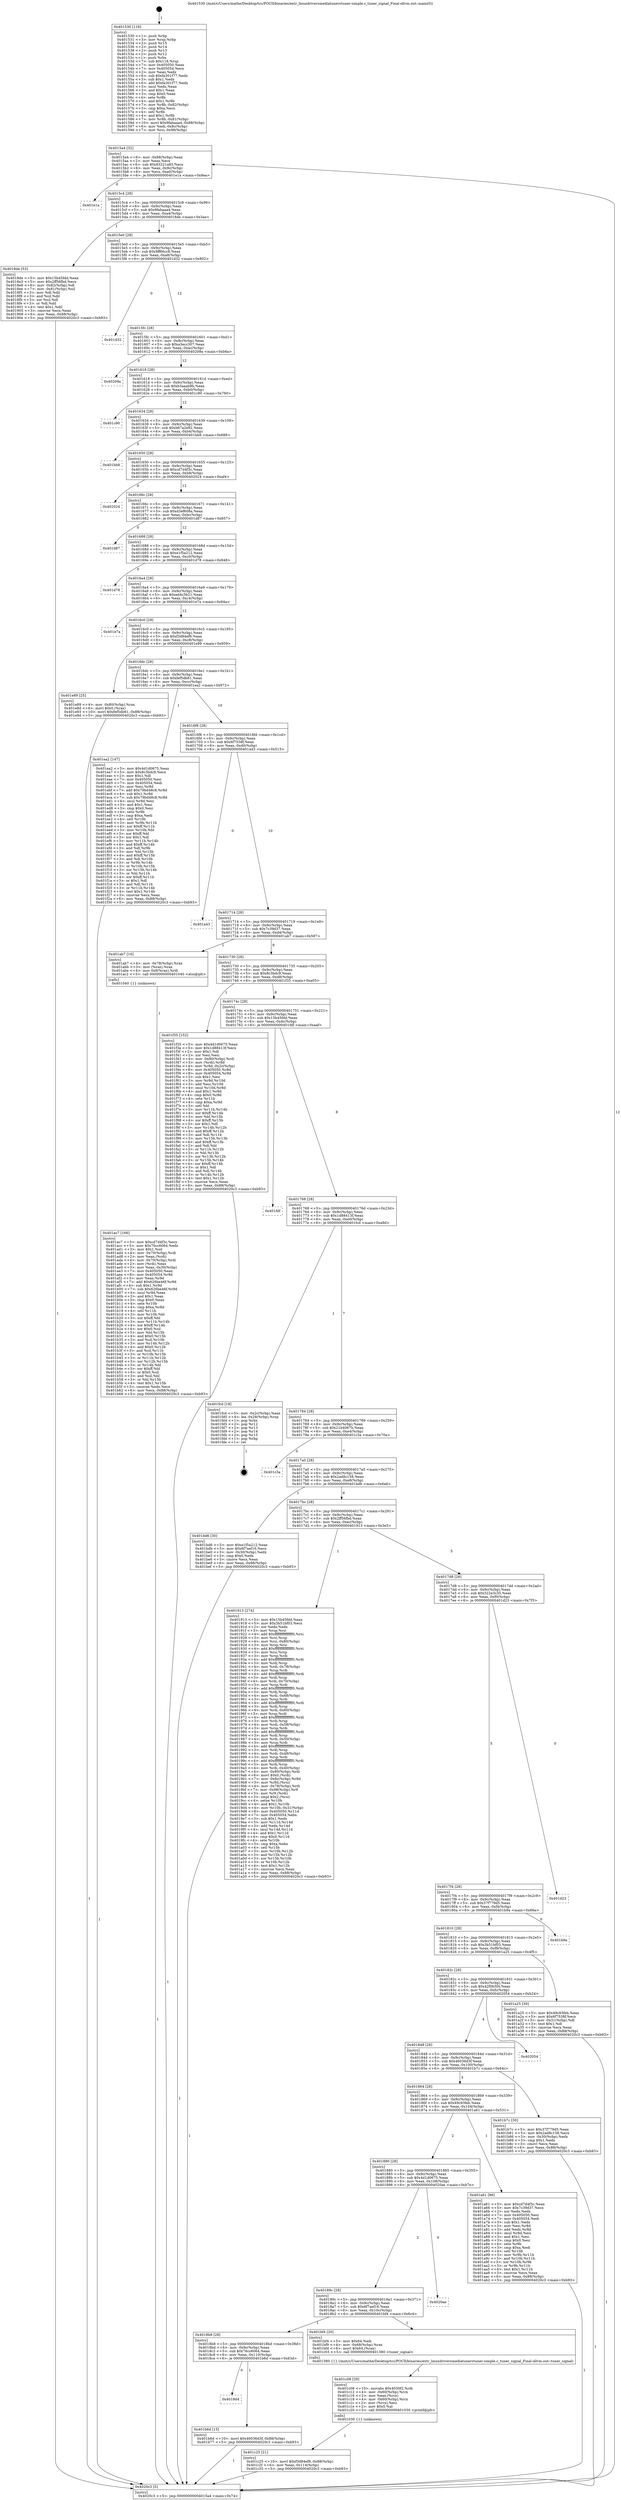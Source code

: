 digraph "0x401530" {
  label = "0x401530 (/mnt/c/Users/mathe/Desktop/tcc/POCII/binaries/extr_linuxdriversmediatunerstuner-simple.c_tuner_signal_Final-ollvm.out::main(0))"
  labelloc = "t"
  node[shape=record]

  Entry [label="",width=0.3,height=0.3,shape=circle,fillcolor=black,style=filled]
  "0x4015a4" [label="{
     0x4015a4 [32]\l
     | [instrs]\l
     &nbsp;&nbsp;0x4015a4 \<+6\>: mov -0x88(%rbp),%eax\l
     &nbsp;&nbsp;0x4015aa \<+2\>: mov %eax,%ecx\l
     &nbsp;&nbsp;0x4015ac \<+6\>: sub $0x83221a83,%ecx\l
     &nbsp;&nbsp;0x4015b2 \<+6\>: mov %eax,-0x9c(%rbp)\l
     &nbsp;&nbsp;0x4015b8 \<+6\>: mov %ecx,-0xa0(%rbp)\l
     &nbsp;&nbsp;0x4015be \<+6\>: je 0000000000401e1a \<main+0x8ea\>\l
  }"]
  "0x401e1a" [label="{
     0x401e1a\l
  }", style=dashed]
  "0x4015c4" [label="{
     0x4015c4 [28]\l
     | [instrs]\l
     &nbsp;&nbsp;0x4015c4 \<+5\>: jmp 00000000004015c9 \<main+0x99\>\l
     &nbsp;&nbsp;0x4015c9 \<+6\>: mov -0x9c(%rbp),%eax\l
     &nbsp;&nbsp;0x4015cf \<+5\>: sub $0x9fabaaa4,%eax\l
     &nbsp;&nbsp;0x4015d4 \<+6\>: mov %eax,-0xa4(%rbp)\l
     &nbsp;&nbsp;0x4015da \<+6\>: je 00000000004018de \<main+0x3ae\>\l
  }"]
  Exit [label="",width=0.3,height=0.3,shape=circle,fillcolor=black,style=filled,peripheries=2]
  "0x4018de" [label="{
     0x4018de [53]\l
     | [instrs]\l
     &nbsp;&nbsp;0x4018de \<+5\>: mov $0x15b45fdd,%eax\l
     &nbsp;&nbsp;0x4018e3 \<+5\>: mov $0x2ff56fbd,%ecx\l
     &nbsp;&nbsp;0x4018e8 \<+6\>: mov -0x82(%rbp),%dl\l
     &nbsp;&nbsp;0x4018ee \<+7\>: mov -0x81(%rbp),%sil\l
     &nbsp;&nbsp;0x4018f5 \<+3\>: mov %dl,%dil\l
     &nbsp;&nbsp;0x4018f8 \<+3\>: and %sil,%dil\l
     &nbsp;&nbsp;0x4018fb \<+3\>: xor %sil,%dl\l
     &nbsp;&nbsp;0x4018fe \<+3\>: or %dl,%dil\l
     &nbsp;&nbsp;0x401901 \<+4\>: test $0x1,%dil\l
     &nbsp;&nbsp;0x401905 \<+3\>: cmovne %ecx,%eax\l
     &nbsp;&nbsp;0x401908 \<+6\>: mov %eax,-0x88(%rbp)\l
     &nbsp;&nbsp;0x40190e \<+5\>: jmp 00000000004020c3 \<main+0xb93\>\l
  }"]
  "0x4015e0" [label="{
     0x4015e0 [28]\l
     | [instrs]\l
     &nbsp;&nbsp;0x4015e0 \<+5\>: jmp 00000000004015e5 \<main+0xb5\>\l
     &nbsp;&nbsp;0x4015e5 \<+6\>: mov -0x9c(%rbp),%eax\l
     &nbsp;&nbsp;0x4015eb \<+5\>: sub $0x9ff66cc8,%eax\l
     &nbsp;&nbsp;0x4015f0 \<+6\>: mov %eax,-0xa8(%rbp)\l
     &nbsp;&nbsp;0x4015f6 \<+6\>: je 0000000000401d32 \<main+0x802\>\l
  }"]
  "0x4020c3" [label="{
     0x4020c3 [5]\l
     | [instrs]\l
     &nbsp;&nbsp;0x4020c3 \<+5\>: jmp 00000000004015a4 \<main+0x74\>\l
  }"]
  "0x401530" [label="{
     0x401530 [116]\l
     | [instrs]\l
     &nbsp;&nbsp;0x401530 \<+1\>: push %rbp\l
     &nbsp;&nbsp;0x401531 \<+3\>: mov %rsp,%rbp\l
     &nbsp;&nbsp;0x401534 \<+2\>: push %r15\l
     &nbsp;&nbsp;0x401536 \<+2\>: push %r14\l
     &nbsp;&nbsp;0x401538 \<+2\>: push %r13\l
     &nbsp;&nbsp;0x40153a \<+2\>: push %r12\l
     &nbsp;&nbsp;0x40153c \<+1\>: push %rbx\l
     &nbsp;&nbsp;0x40153d \<+7\>: sub $0x118,%rsp\l
     &nbsp;&nbsp;0x401544 \<+7\>: mov 0x405050,%eax\l
     &nbsp;&nbsp;0x40154b \<+7\>: mov 0x405054,%ecx\l
     &nbsp;&nbsp;0x401552 \<+2\>: mov %eax,%edx\l
     &nbsp;&nbsp;0x401554 \<+6\>: sub $0xfa301f77,%edx\l
     &nbsp;&nbsp;0x40155a \<+3\>: sub $0x1,%edx\l
     &nbsp;&nbsp;0x40155d \<+6\>: add $0xfa301f77,%edx\l
     &nbsp;&nbsp;0x401563 \<+3\>: imul %edx,%eax\l
     &nbsp;&nbsp;0x401566 \<+3\>: and $0x1,%eax\l
     &nbsp;&nbsp;0x401569 \<+3\>: cmp $0x0,%eax\l
     &nbsp;&nbsp;0x40156c \<+4\>: sete %r8b\l
     &nbsp;&nbsp;0x401570 \<+4\>: and $0x1,%r8b\l
     &nbsp;&nbsp;0x401574 \<+7\>: mov %r8b,-0x82(%rbp)\l
     &nbsp;&nbsp;0x40157b \<+3\>: cmp $0xa,%ecx\l
     &nbsp;&nbsp;0x40157e \<+4\>: setl %r8b\l
     &nbsp;&nbsp;0x401582 \<+4\>: and $0x1,%r8b\l
     &nbsp;&nbsp;0x401586 \<+7\>: mov %r8b,-0x81(%rbp)\l
     &nbsp;&nbsp;0x40158d \<+10\>: movl $0x9fabaaa4,-0x88(%rbp)\l
     &nbsp;&nbsp;0x401597 \<+6\>: mov %edi,-0x8c(%rbp)\l
     &nbsp;&nbsp;0x40159d \<+7\>: mov %rsi,-0x98(%rbp)\l
  }"]
  "0x401c25" [label="{
     0x401c25 [21]\l
     | [instrs]\l
     &nbsp;&nbsp;0x401c25 \<+10\>: movl $0xf3d84ef9,-0x88(%rbp)\l
     &nbsp;&nbsp;0x401c2f \<+6\>: mov %eax,-0x114(%rbp)\l
     &nbsp;&nbsp;0x401c35 \<+5\>: jmp 00000000004020c3 \<main+0xb93\>\l
  }"]
  "0x401d32" [label="{
     0x401d32\l
  }", style=dashed]
  "0x4015fc" [label="{
     0x4015fc [28]\l
     | [instrs]\l
     &nbsp;&nbsp;0x4015fc \<+5\>: jmp 0000000000401601 \<main+0xd1\>\l
     &nbsp;&nbsp;0x401601 \<+6\>: mov -0x9c(%rbp),%eax\l
     &nbsp;&nbsp;0x401607 \<+5\>: sub $0xa3ecc307,%eax\l
     &nbsp;&nbsp;0x40160c \<+6\>: mov %eax,-0xac(%rbp)\l
     &nbsp;&nbsp;0x401612 \<+6\>: je 000000000040209a \<main+0xb6a\>\l
  }"]
  "0x401c08" [label="{
     0x401c08 [29]\l
     | [instrs]\l
     &nbsp;&nbsp;0x401c08 \<+10\>: movabs $0x4030f2,%rdi\l
     &nbsp;&nbsp;0x401c12 \<+4\>: mov -0x60(%rbp),%rcx\l
     &nbsp;&nbsp;0x401c16 \<+2\>: mov %eax,(%rcx)\l
     &nbsp;&nbsp;0x401c18 \<+4\>: mov -0x60(%rbp),%rcx\l
     &nbsp;&nbsp;0x401c1c \<+2\>: mov (%rcx),%esi\l
     &nbsp;&nbsp;0x401c1e \<+2\>: mov $0x0,%al\l
     &nbsp;&nbsp;0x401c20 \<+5\>: call 0000000000401030 \<printf@plt\>\l
     | [calls]\l
     &nbsp;&nbsp;0x401030 \{1\} (unknown)\l
  }"]
  "0x40209a" [label="{
     0x40209a\l
  }", style=dashed]
  "0x401618" [label="{
     0x401618 [28]\l
     | [instrs]\l
     &nbsp;&nbsp;0x401618 \<+5\>: jmp 000000000040161d \<main+0xed\>\l
     &nbsp;&nbsp;0x40161d \<+6\>: mov -0x9c(%rbp),%eax\l
     &nbsp;&nbsp;0x401623 \<+5\>: sub $0xb3aaab9b,%eax\l
     &nbsp;&nbsp;0x401628 \<+6\>: mov %eax,-0xb0(%rbp)\l
     &nbsp;&nbsp;0x40162e \<+6\>: je 0000000000401c90 \<main+0x760\>\l
  }"]
  "0x4018d4" [label="{
     0x4018d4\l
  }", style=dashed]
  "0x401c90" [label="{
     0x401c90\l
  }", style=dashed]
  "0x401634" [label="{
     0x401634 [28]\l
     | [instrs]\l
     &nbsp;&nbsp;0x401634 \<+5\>: jmp 0000000000401639 \<main+0x109\>\l
     &nbsp;&nbsp;0x401639 \<+6\>: mov -0x9c(%rbp),%eax\l
     &nbsp;&nbsp;0x40163f \<+5\>: sub $0xb67a2e92,%eax\l
     &nbsp;&nbsp;0x401644 \<+6\>: mov %eax,-0xb4(%rbp)\l
     &nbsp;&nbsp;0x40164a \<+6\>: je 0000000000401bb8 \<main+0x688\>\l
  }"]
  "0x401b6d" [label="{
     0x401b6d [15]\l
     | [instrs]\l
     &nbsp;&nbsp;0x401b6d \<+10\>: movl $0x46036d3f,-0x88(%rbp)\l
     &nbsp;&nbsp;0x401b77 \<+5\>: jmp 00000000004020c3 \<main+0xb93\>\l
  }"]
  "0x401bb8" [label="{
     0x401bb8\l
  }", style=dashed]
  "0x401650" [label="{
     0x401650 [28]\l
     | [instrs]\l
     &nbsp;&nbsp;0x401650 \<+5\>: jmp 0000000000401655 \<main+0x125\>\l
     &nbsp;&nbsp;0x401655 \<+6\>: mov -0x9c(%rbp),%eax\l
     &nbsp;&nbsp;0x40165b \<+5\>: sub $0xcd7d4f3c,%eax\l
     &nbsp;&nbsp;0x401660 \<+6\>: mov %eax,-0xb8(%rbp)\l
     &nbsp;&nbsp;0x401666 \<+6\>: je 0000000000402024 \<main+0xaf4\>\l
  }"]
  "0x4018b8" [label="{
     0x4018b8 [28]\l
     | [instrs]\l
     &nbsp;&nbsp;0x4018b8 \<+5\>: jmp 00000000004018bd \<main+0x38d\>\l
     &nbsp;&nbsp;0x4018bd \<+6\>: mov -0x9c(%rbp),%eax\l
     &nbsp;&nbsp;0x4018c3 \<+5\>: sub $0x76cc6064,%eax\l
     &nbsp;&nbsp;0x4018c8 \<+6\>: mov %eax,-0x110(%rbp)\l
     &nbsp;&nbsp;0x4018ce \<+6\>: je 0000000000401b6d \<main+0x63d\>\l
  }"]
  "0x402024" [label="{
     0x402024\l
  }", style=dashed]
  "0x40166c" [label="{
     0x40166c [28]\l
     | [instrs]\l
     &nbsp;&nbsp;0x40166c \<+5\>: jmp 0000000000401671 \<main+0x141\>\l
     &nbsp;&nbsp;0x401671 \<+6\>: mov -0x9c(%rbp),%eax\l
     &nbsp;&nbsp;0x401677 \<+5\>: sub $0xd3ef608a,%eax\l
     &nbsp;&nbsp;0x40167c \<+6\>: mov %eax,-0xbc(%rbp)\l
     &nbsp;&nbsp;0x401682 \<+6\>: je 0000000000401d87 \<main+0x857\>\l
  }"]
  "0x401bf4" [label="{
     0x401bf4 [20]\l
     | [instrs]\l
     &nbsp;&nbsp;0x401bf4 \<+5\>: mov $0x64,%edi\l
     &nbsp;&nbsp;0x401bf9 \<+4\>: mov -0x68(%rbp),%rax\l
     &nbsp;&nbsp;0x401bfd \<+6\>: movl $0x64,(%rax)\l
     &nbsp;&nbsp;0x401c03 \<+5\>: call 0000000000401380 \<tuner_signal\>\l
     | [calls]\l
     &nbsp;&nbsp;0x401380 \{1\} (/mnt/c/Users/mathe/Desktop/tcc/POCII/binaries/extr_linuxdriversmediatunerstuner-simple.c_tuner_signal_Final-ollvm.out::tuner_signal)\l
  }"]
  "0x401d87" [label="{
     0x401d87\l
  }", style=dashed]
  "0x401688" [label="{
     0x401688 [28]\l
     | [instrs]\l
     &nbsp;&nbsp;0x401688 \<+5\>: jmp 000000000040168d \<main+0x15d\>\l
     &nbsp;&nbsp;0x40168d \<+6\>: mov -0x9c(%rbp),%eax\l
     &nbsp;&nbsp;0x401693 \<+5\>: sub $0xe1f5a212,%eax\l
     &nbsp;&nbsp;0x401698 \<+6\>: mov %eax,-0xc0(%rbp)\l
     &nbsp;&nbsp;0x40169e \<+6\>: je 0000000000401d78 \<main+0x848\>\l
  }"]
  "0x40189c" [label="{
     0x40189c [28]\l
     | [instrs]\l
     &nbsp;&nbsp;0x40189c \<+5\>: jmp 00000000004018a1 \<main+0x371\>\l
     &nbsp;&nbsp;0x4018a1 \<+6\>: mov -0x9c(%rbp),%eax\l
     &nbsp;&nbsp;0x4018a7 \<+5\>: sub $0x6f7aef16,%eax\l
     &nbsp;&nbsp;0x4018ac \<+6\>: mov %eax,-0x10c(%rbp)\l
     &nbsp;&nbsp;0x4018b2 \<+6\>: je 0000000000401bf4 \<main+0x6c4\>\l
  }"]
  "0x401d78" [label="{
     0x401d78\l
  }", style=dashed]
  "0x4016a4" [label="{
     0x4016a4 [28]\l
     | [instrs]\l
     &nbsp;&nbsp;0x4016a4 \<+5\>: jmp 00000000004016a9 \<main+0x179\>\l
     &nbsp;&nbsp;0x4016a9 \<+6\>: mov -0x9c(%rbp),%eax\l
     &nbsp;&nbsp;0x4016af \<+5\>: sub $0xed4c5b21,%eax\l
     &nbsp;&nbsp;0x4016b4 \<+6\>: mov %eax,-0xc4(%rbp)\l
     &nbsp;&nbsp;0x4016ba \<+6\>: je 0000000000401e7a \<main+0x94a\>\l
  }"]
  "0x4020ae" [label="{
     0x4020ae\l
  }", style=dashed]
  "0x401e7a" [label="{
     0x401e7a\l
  }", style=dashed]
  "0x4016c0" [label="{
     0x4016c0 [28]\l
     | [instrs]\l
     &nbsp;&nbsp;0x4016c0 \<+5\>: jmp 00000000004016c5 \<main+0x195\>\l
     &nbsp;&nbsp;0x4016c5 \<+6\>: mov -0x9c(%rbp),%eax\l
     &nbsp;&nbsp;0x4016cb \<+5\>: sub $0xf3d84ef9,%eax\l
     &nbsp;&nbsp;0x4016d0 \<+6\>: mov %eax,-0xc8(%rbp)\l
     &nbsp;&nbsp;0x4016d6 \<+6\>: je 0000000000401e89 \<main+0x959\>\l
  }"]
  "0x401ac7" [label="{
     0x401ac7 [166]\l
     | [instrs]\l
     &nbsp;&nbsp;0x401ac7 \<+5\>: mov $0xcd7d4f3c,%ecx\l
     &nbsp;&nbsp;0x401acc \<+5\>: mov $0x76cc6064,%edx\l
     &nbsp;&nbsp;0x401ad1 \<+3\>: mov $0x1,%sil\l
     &nbsp;&nbsp;0x401ad4 \<+4\>: mov -0x70(%rbp),%rdi\l
     &nbsp;&nbsp;0x401ad8 \<+2\>: mov %eax,(%rdi)\l
     &nbsp;&nbsp;0x401ada \<+4\>: mov -0x70(%rbp),%rdi\l
     &nbsp;&nbsp;0x401ade \<+2\>: mov (%rdi),%eax\l
     &nbsp;&nbsp;0x401ae0 \<+3\>: mov %eax,-0x30(%rbp)\l
     &nbsp;&nbsp;0x401ae3 \<+7\>: mov 0x405050,%eax\l
     &nbsp;&nbsp;0x401aea \<+8\>: mov 0x405054,%r8d\l
     &nbsp;&nbsp;0x401af2 \<+3\>: mov %eax,%r9d\l
     &nbsp;&nbsp;0x401af5 \<+7\>: add $0x626be46f,%r9d\l
     &nbsp;&nbsp;0x401afc \<+4\>: sub $0x1,%r9d\l
     &nbsp;&nbsp;0x401b00 \<+7\>: sub $0x626be46f,%r9d\l
     &nbsp;&nbsp;0x401b07 \<+4\>: imul %r9d,%eax\l
     &nbsp;&nbsp;0x401b0b \<+3\>: and $0x1,%eax\l
     &nbsp;&nbsp;0x401b0e \<+3\>: cmp $0x0,%eax\l
     &nbsp;&nbsp;0x401b11 \<+4\>: sete %r10b\l
     &nbsp;&nbsp;0x401b15 \<+4\>: cmp $0xa,%r8d\l
     &nbsp;&nbsp;0x401b19 \<+4\>: setl %r11b\l
     &nbsp;&nbsp;0x401b1d \<+3\>: mov %r10b,%bl\l
     &nbsp;&nbsp;0x401b20 \<+3\>: xor $0xff,%bl\l
     &nbsp;&nbsp;0x401b23 \<+3\>: mov %r11b,%r14b\l
     &nbsp;&nbsp;0x401b26 \<+4\>: xor $0xff,%r14b\l
     &nbsp;&nbsp;0x401b2a \<+4\>: xor $0x0,%sil\l
     &nbsp;&nbsp;0x401b2e \<+3\>: mov %bl,%r15b\l
     &nbsp;&nbsp;0x401b31 \<+4\>: and $0x0,%r15b\l
     &nbsp;&nbsp;0x401b35 \<+3\>: and %sil,%r10b\l
     &nbsp;&nbsp;0x401b38 \<+3\>: mov %r14b,%r12b\l
     &nbsp;&nbsp;0x401b3b \<+4\>: and $0x0,%r12b\l
     &nbsp;&nbsp;0x401b3f \<+3\>: and %sil,%r11b\l
     &nbsp;&nbsp;0x401b42 \<+3\>: or %r10b,%r15b\l
     &nbsp;&nbsp;0x401b45 \<+3\>: or %r11b,%r12b\l
     &nbsp;&nbsp;0x401b48 \<+3\>: xor %r12b,%r15b\l
     &nbsp;&nbsp;0x401b4b \<+3\>: or %r14b,%bl\l
     &nbsp;&nbsp;0x401b4e \<+3\>: xor $0xff,%bl\l
     &nbsp;&nbsp;0x401b51 \<+4\>: or $0x0,%sil\l
     &nbsp;&nbsp;0x401b55 \<+3\>: and %sil,%bl\l
     &nbsp;&nbsp;0x401b58 \<+3\>: or %bl,%r15b\l
     &nbsp;&nbsp;0x401b5b \<+4\>: test $0x1,%r15b\l
     &nbsp;&nbsp;0x401b5f \<+3\>: cmovne %edx,%ecx\l
     &nbsp;&nbsp;0x401b62 \<+6\>: mov %ecx,-0x88(%rbp)\l
     &nbsp;&nbsp;0x401b68 \<+5\>: jmp 00000000004020c3 \<main+0xb93\>\l
  }"]
  "0x401e89" [label="{
     0x401e89 [25]\l
     | [instrs]\l
     &nbsp;&nbsp;0x401e89 \<+4\>: mov -0x80(%rbp),%rax\l
     &nbsp;&nbsp;0x401e8d \<+6\>: movl $0x0,(%rax)\l
     &nbsp;&nbsp;0x401e93 \<+10\>: movl $0xfef5db61,-0x88(%rbp)\l
     &nbsp;&nbsp;0x401e9d \<+5\>: jmp 00000000004020c3 \<main+0xb93\>\l
  }"]
  "0x4016dc" [label="{
     0x4016dc [28]\l
     | [instrs]\l
     &nbsp;&nbsp;0x4016dc \<+5\>: jmp 00000000004016e1 \<main+0x1b1\>\l
     &nbsp;&nbsp;0x4016e1 \<+6\>: mov -0x9c(%rbp),%eax\l
     &nbsp;&nbsp;0x4016e7 \<+5\>: sub $0xfef5db61,%eax\l
     &nbsp;&nbsp;0x4016ec \<+6\>: mov %eax,-0xcc(%rbp)\l
     &nbsp;&nbsp;0x4016f2 \<+6\>: je 0000000000401ea2 \<main+0x972\>\l
  }"]
  "0x401880" [label="{
     0x401880 [28]\l
     | [instrs]\l
     &nbsp;&nbsp;0x401880 \<+5\>: jmp 0000000000401885 \<main+0x355\>\l
     &nbsp;&nbsp;0x401885 \<+6\>: mov -0x9c(%rbp),%eax\l
     &nbsp;&nbsp;0x40188b \<+5\>: sub $0x4d1d0675,%eax\l
     &nbsp;&nbsp;0x401890 \<+6\>: mov %eax,-0x108(%rbp)\l
     &nbsp;&nbsp;0x401896 \<+6\>: je 00000000004020ae \<main+0xb7e\>\l
  }"]
  "0x401ea2" [label="{
     0x401ea2 [147]\l
     | [instrs]\l
     &nbsp;&nbsp;0x401ea2 \<+5\>: mov $0x4d1d0675,%eax\l
     &nbsp;&nbsp;0x401ea7 \<+5\>: mov $0x8c3bdc9,%ecx\l
     &nbsp;&nbsp;0x401eac \<+2\>: mov $0x1,%dl\l
     &nbsp;&nbsp;0x401eae \<+7\>: mov 0x405050,%esi\l
     &nbsp;&nbsp;0x401eb5 \<+7\>: mov 0x405054,%edi\l
     &nbsp;&nbsp;0x401ebc \<+3\>: mov %esi,%r8d\l
     &nbsp;&nbsp;0x401ebf \<+7\>: add $0x79bd48c8,%r8d\l
     &nbsp;&nbsp;0x401ec6 \<+4\>: sub $0x1,%r8d\l
     &nbsp;&nbsp;0x401eca \<+7\>: sub $0x79bd48c8,%r8d\l
     &nbsp;&nbsp;0x401ed1 \<+4\>: imul %r8d,%esi\l
     &nbsp;&nbsp;0x401ed5 \<+3\>: and $0x1,%esi\l
     &nbsp;&nbsp;0x401ed8 \<+3\>: cmp $0x0,%esi\l
     &nbsp;&nbsp;0x401edb \<+4\>: sete %r9b\l
     &nbsp;&nbsp;0x401edf \<+3\>: cmp $0xa,%edi\l
     &nbsp;&nbsp;0x401ee2 \<+4\>: setl %r10b\l
     &nbsp;&nbsp;0x401ee6 \<+3\>: mov %r9b,%r11b\l
     &nbsp;&nbsp;0x401ee9 \<+4\>: xor $0xff,%r11b\l
     &nbsp;&nbsp;0x401eed \<+3\>: mov %r10b,%bl\l
     &nbsp;&nbsp;0x401ef0 \<+3\>: xor $0xff,%bl\l
     &nbsp;&nbsp;0x401ef3 \<+3\>: xor $0x1,%dl\l
     &nbsp;&nbsp;0x401ef6 \<+3\>: mov %r11b,%r14b\l
     &nbsp;&nbsp;0x401ef9 \<+4\>: and $0xff,%r14b\l
     &nbsp;&nbsp;0x401efd \<+3\>: and %dl,%r9b\l
     &nbsp;&nbsp;0x401f00 \<+3\>: mov %bl,%r15b\l
     &nbsp;&nbsp;0x401f03 \<+4\>: and $0xff,%r15b\l
     &nbsp;&nbsp;0x401f07 \<+3\>: and %dl,%r10b\l
     &nbsp;&nbsp;0x401f0a \<+3\>: or %r9b,%r14b\l
     &nbsp;&nbsp;0x401f0d \<+3\>: or %r10b,%r15b\l
     &nbsp;&nbsp;0x401f10 \<+3\>: xor %r15b,%r14b\l
     &nbsp;&nbsp;0x401f13 \<+3\>: or %bl,%r11b\l
     &nbsp;&nbsp;0x401f16 \<+4\>: xor $0xff,%r11b\l
     &nbsp;&nbsp;0x401f1a \<+3\>: or $0x1,%dl\l
     &nbsp;&nbsp;0x401f1d \<+3\>: and %dl,%r11b\l
     &nbsp;&nbsp;0x401f20 \<+3\>: or %r11b,%r14b\l
     &nbsp;&nbsp;0x401f23 \<+4\>: test $0x1,%r14b\l
     &nbsp;&nbsp;0x401f27 \<+3\>: cmovne %ecx,%eax\l
     &nbsp;&nbsp;0x401f2a \<+6\>: mov %eax,-0x88(%rbp)\l
     &nbsp;&nbsp;0x401f30 \<+5\>: jmp 00000000004020c3 \<main+0xb93\>\l
  }"]
  "0x4016f8" [label="{
     0x4016f8 [28]\l
     | [instrs]\l
     &nbsp;&nbsp;0x4016f8 \<+5\>: jmp 00000000004016fd \<main+0x1cd\>\l
     &nbsp;&nbsp;0x4016fd \<+6\>: mov -0x9c(%rbp),%eax\l
     &nbsp;&nbsp;0x401703 \<+5\>: sub $0x6f7538f,%eax\l
     &nbsp;&nbsp;0x401708 \<+6\>: mov %eax,-0xd0(%rbp)\l
     &nbsp;&nbsp;0x40170e \<+6\>: je 0000000000401a43 \<main+0x513\>\l
  }"]
  "0x401a61" [label="{
     0x401a61 [86]\l
     | [instrs]\l
     &nbsp;&nbsp;0x401a61 \<+5\>: mov $0xcd7d4f3c,%eax\l
     &nbsp;&nbsp;0x401a66 \<+5\>: mov $0x7c39d37,%ecx\l
     &nbsp;&nbsp;0x401a6b \<+2\>: xor %edx,%edx\l
     &nbsp;&nbsp;0x401a6d \<+7\>: mov 0x405050,%esi\l
     &nbsp;&nbsp;0x401a74 \<+7\>: mov 0x405054,%edi\l
     &nbsp;&nbsp;0x401a7b \<+3\>: sub $0x1,%edx\l
     &nbsp;&nbsp;0x401a7e \<+3\>: mov %esi,%r8d\l
     &nbsp;&nbsp;0x401a81 \<+3\>: add %edx,%r8d\l
     &nbsp;&nbsp;0x401a84 \<+4\>: imul %r8d,%esi\l
     &nbsp;&nbsp;0x401a88 \<+3\>: and $0x1,%esi\l
     &nbsp;&nbsp;0x401a8b \<+3\>: cmp $0x0,%esi\l
     &nbsp;&nbsp;0x401a8e \<+4\>: sete %r9b\l
     &nbsp;&nbsp;0x401a92 \<+3\>: cmp $0xa,%edi\l
     &nbsp;&nbsp;0x401a95 \<+4\>: setl %r10b\l
     &nbsp;&nbsp;0x401a99 \<+3\>: mov %r9b,%r11b\l
     &nbsp;&nbsp;0x401a9c \<+3\>: and %r10b,%r11b\l
     &nbsp;&nbsp;0x401a9f \<+3\>: xor %r10b,%r9b\l
     &nbsp;&nbsp;0x401aa2 \<+3\>: or %r9b,%r11b\l
     &nbsp;&nbsp;0x401aa5 \<+4\>: test $0x1,%r11b\l
     &nbsp;&nbsp;0x401aa9 \<+3\>: cmovne %ecx,%eax\l
     &nbsp;&nbsp;0x401aac \<+6\>: mov %eax,-0x88(%rbp)\l
     &nbsp;&nbsp;0x401ab2 \<+5\>: jmp 00000000004020c3 \<main+0xb93\>\l
  }"]
  "0x401a43" [label="{
     0x401a43\l
  }", style=dashed]
  "0x401714" [label="{
     0x401714 [28]\l
     | [instrs]\l
     &nbsp;&nbsp;0x401714 \<+5\>: jmp 0000000000401719 \<main+0x1e9\>\l
     &nbsp;&nbsp;0x401719 \<+6\>: mov -0x9c(%rbp),%eax\l
     &nbsp;&nbsp;0x40171f \<+5\>: sub $0x7c39d37,%eax\l
     &nbsp;&nbsp;0x401724 \<+6\>: mov %eax,-0xd4(%rbp)\l
     &nbsp;&nbsp;0x40172a \<+6\>: je 0000000000401ab7 \<main+0x587\>\l
  }"]
  "0x401864" [label="{
     0x401864 [28]\l
     | [instrs]\l
     &nbsp;&nbsp;0x401864 \<+5\>: jmp 0000000000401869 \<main+0x339\>\l
     &nbsp;&nbsp;0x401869 \<+6\>: mov -0x9c(%rbp),%eax\l
     &nbsp;&nbsp;0x40186f \<+5\>: sub $0x49c93feb,%eax\l
     &nbsp;&nbsp;0x401874 \<+6\>: mov %eax,-0x104(%rbp)\l
     &nbsp;&nbsp;0x40187a \<+6\>: je 0000000000401a61 \<main+0x531\>\l
  }"]
  "0x401ab7" [label="{
     0x401ab7 [16]\l
     | [instrs]\l
     &nbsp;&nbsp;0x401ab7 \<+4\>: mov -0x78(%rbp),%rax\l
     &nbsp;&nbsp;0x401abb \<+3\>: mov (%rax),%rax\l
     &nbsp;&nbsp;0x401abe \<+4\>: mov 0x8(%rax),%rdi\l
     &nbsp;&nbsp;0x401ac2 \<+5\>: call 0000000000401040 \<atoi@plt\>\l
     | [calls]\l
     &nbsp;&nbsp;0x401040 \{1\} (unknown)\l
  }"]
  "0x401730" [label="{
     0x401730 [28]\l
     | [instrs]\l
     &nbsp;&nbsp;0x401730 \<+5\>: jmp 0000000000401735 \<main+0x205\>\l
     &nbsp;&nbsp;0x401735 \<+6\>: mov -0x9c(%rbp),%eax\l
     &nbsp;&nbsp;0x40173b \<+5\>: sub $0x8c3bdc9,%eax\l
     &nbsp;&nbsp;0x401740 \<+6\>: mov %eax,-0xd8(%rbp)\l
     &nbsp;&nbsp;0x401746 \<+6\>: je 0000000000401f35 \<main+0xa05\>\l
  }"]
  "0x401b7c" [label="{
     0x401b7c [30]\l
     | [instrs]\l
     &nbsp;&nbsp;0x401b7c \<+5\>: mov $0x37f779d5,%eax\l
     &nbsp;&nbsp;0x401b81 \<+5\>: mov $0x2ad8c158,%ecx\l
     &nbsp;&nbsp;0x401b86 \<+3\>: mov -0x30(%rbp),%edx\l
     &nbsp;&nbsp;0x401b89 \<+3\>: cmp $0x1,%edx\l
     &nbsp;&nbsp;0x401b8c \<+3\>: cmovl %ecx,%eax\l
     &nbsp;&nbsp;0x401b8f \<+6\>: mov %eax,-0x88(%rbp)\l
     &nbsp;&nbsp;0x401b95 \<+5\>: jmp 00000000004020c3 \<main+0xb93\>\l
  }"]
  "0x401f35" [label="{
     0x401f35 [152]\l
     | [instrs]\l
     &nbsp;&nbsp;0x401f35 \<+5\>: mov $0x4d1d0675,%eax\l
     &nbsp;&nbsp;0x401f3a \<+5\>: mov $0x1d88413f,%ecx\l
     &nbsp;&nbsp;0x401f3f \<+2\>: mov $0x1,%dl\l
     &nbsp;&nbsp;0x401f41 \<+2\>: xor %esi,%esi\l
     &nbsp;&nbsp;0x401f43 \<+4\>: mov -0x80(%rbp),%rdi\l
     &nbsp;&nbsp;0x401f47 \<+3\>: mov (%rdi),%r8d\l
     &nbsp;&nbsp;0x401f4a \<+4\>: mov %r8d,-0x2c(%rbp)\l
     &nbsp;&nbsp;0x401f4e \<+8\>: mov 0x405050,%r8d\l
     &nbsp;&nbsp;0x401f56 \<+8\>: mov 0x405054,%r9d\l
     &nbsp;&nbsp;0x401f5e \<+3\>: sub $0x1,%esi\l
     &nbsp;&nbsp;0x401f61 \<+3\>: mov %r8d,%r10d\l
     &nbsp;&nbsp;0x401f64 \<+3\>: add %esi,%r10d\l
     &nbsp;&nbsp;0x401f67 \<+4\>: imul %r10d,%r8d\l
     &nbsp;&nbsp;0x401f6b \<+4\>: and $0x1,%r8d\l
     &nbsp;&nbsp;0x401f6f \<+4\>: cmp $0x0,%r8d\l
     &nbsp;&nbsp;0x401f73 \<+4\>: sete %r11b\l
     &nbsp;&nbsp;0x401f77 \<+4\>: cmp $0xa,%r9d\l
     &nbsp;&nbsp;0x401f7b \<+3\>: setl %bl\l
     &nbsp;&nbsp;0x401f7e \<+3\>: mov %r11b,%r14b\l
     &nbsp;&nbsp;0x401f81 \<+4\>: xor $0xff,%r14b\l
     &nbsp;&nbsp;0x401f85 \<+3\>: mov %bl,%r15b\l
     &nbsp;&nbsp;0x401f88 \<+4\>: xor $0xff,%r15b\l
     &nbsp;&nbsp;0x401f8c \<+3\>: xor $0x1,%dl\l
     &nbsp;&nbsp;0x401f8f \<+3\>: mov %r14b,%r12b\l
     &nbsp;&nbsp;0x401f92 \<+4\>: and $0xff,%r12b\l
     &nbsp;&nbsp;0x401f96 \<+3\>: and %dl,%r11b\l
     &nbsp;&nbsp;0x401f99 \<+3\>: mov %r15b,%r13b\l
     &nbsp;&nbsp;0x401f9c \<+4\>: and $0xff,%r13b\l
     &nbsp;&nbsp;0x401fa0 \<+2\>: and %dl,%bl\l
     &nbsp;&nbsp;0x401fa2 \<+3\>: or %r11b,%r12b\l
     &nbsp;&nbsp;0x401fa5 \<+3\>: or %bl,%r13b\l
     &nbsp;&nbsp;0x401fa8 \<+3\>: xor %r13b,%r12b\l
     &nbsp;&nbsp;0x401fab \<+3\>: or %r15b,%r14b\l
     &nbsp;&nbsp;0x401fae \<+4\>: xor $0xff,%r14b\l
     &nbsp;&nbsp;0x401fb2 \<+3\>: or $0x1,%dl\l
     &nbsp;&nbsp;0x401fb5 \<+3\>: and %dl,%r14b\l
     &nbsp;&nbsp;0x401fb8 \<+3\>: or %r14b,%r12b\l
     &nbsp;&nbsp;0x401fbb \<+4\>: test $0x1,%r12b\l
     &nbsp;&nbsp;0x401fbf \<+3\>: cmovne %ecx,%eax\l
     &nbsp;&nbsp;0x401fc2 \<+6\>: mov %eax,-0x88(%rbp)\l
     &nbsp;&nbsp;0x401fc8 \<+5\>: jmp 00000000004020c3 \<main+0xb93\>\l
  }"]
  "0x40174c" [label="{
     0x40174c [28]\l
     | [instrs]\l
     &nbsp;&nbsp;0x40174c \<+5\>: jmp 0000000000401751 \<main+0x221\>\l
     &nbsp;&nbsp;0x401751 \<+6\>: mov -0x9c(%rbp),%eax\l
     &nbsp;&nbsp;0x401757 \<+5\>: sub $0x15b45fdd,%eax\l
     &nbsp;&nbsp;0x40175c \<+6\>: mov %eax,-0xdc(%rbp)\l
     &nbsp;&nbsp;0x401762 \<+6\>: je 0000000000401fdf \<main+0xaaf\>\l
  }"]
  "0x401848" [label="{
     0x401848 [28]\l
     | [instrs]\l
     &nbsp;&nbsp;0x401848 \<+5\>: jmp 000000000040184d \<main+0x31d\>\l
     &nbsp;&nbsp;0x40184d \<+6\>: mov -0x9c(%rbp),%eax\l
     &nbsp;&nbsp;0x401853 \<+5\>: sub $0x46036d3f,%eax\l
     &nbsp;&nbsp;0x401858 \<+6\>: mov %eax,-0x100(%rbp)\l
     &nbsp;&nbsp;0x40185e \<+6\>: je 0000000000401b7c \<main+0x64c\>\l
  }"]
  "0x401fdf" [label="{
     0x401fdf\l
  }", style=dashed]
  "0x401768" [label="{
     0x401768 [28]\l
     | [instrs]\l
     &nbsp;&nbsp;0x401768 \<+5\>: jmp 000000000040176d \<main+0x23d\>\l
     &nbsp;&nbsp;0x40176d \<+6\>: mov -0x9c(%rbp),%eax\l
     &nbsp;&nbsp;0x401773 \<+5\>: sub $0x1d88413f,%eax\l
     &nbsp;&nbsp;0x401778 \<+6\>: mov %eax,-0xe0(%rbp)\l
     &nbsp;&nbsp;0x40177e \<+6\>: je 0000000000401fcd \<main+0xa9d\>\l
  }"]
  "0x402054" [label="{
     0x402054\l
  }", style=dashed]
  "0x401fcd" [label="{
     0x401fcd [18]\l
     | [instrs]\l
     &nbsp;&nbsp;0x401fcd \<+3\>: mov -0x2c(%rbp),%eax\l
     &nbsp;&nbsp;0x401fd0 \<+4\>: lea -0x28(%rbp),%rsp\l
     &nbsp;&nbsp;0x401fd4 \<+1\>: pop %rbx\l
     &nbsp;&nbsp;0x401fd5 \<+2\>: pop %r12\l
     &nbsp;&nbsp;0x401fd7 \<+2\>: pop %r13\l
     &nbsp;&nbsp;0x401fd9 \<+2\>: pop %r14\l
     &nbsp;&nbsp;0x401fdb \<+2\>: pop %r15\l
     &nbsp;&nbsp;0x401fdd \<+1\>: pop %rbp\l
     &nbsp;&nbsp;0x401fde \<+1\>: ret\l
  }"]
  "0x401784" [label="{
     0x401784 [28]\l
     | [instrs]\l
     &nbsp;&nbsp;0x401784 \<+5\>: jmp 0000000000401789 \<main+0x259\>\l
     &nbsp;&nbsp;0x401789 \<+6\>: mov -0x9c(%rbp),%eax\l
     &nbsp;&nbsp;0x40178f \<+5\>: sub $0x21b4067b,%eax\l
     &nbsp;&nbsp;0x401794 \<+6\>: mov %eax,-0xe4(%rbp)\l
     &nbsp;&nbsp;0x40179a \<+6\>: je 0000000000401c3a \<main+0x70a\>\l
  }"]
  "0x40182c" [label="{
     0x40182c [28]\l
     | [instrs]\l
     &nbsp;&nbsp;0x40182c \<+5\>: jmp 0000000000401831 \<main+0x301\>\l
     &nbsp;&nbsp;0x401831 \<+6\>: mov -0x9c(%rbp),%eax\l
     &nbsp;&nbsp;0x401837 \<+5\>: sub $0x42f0b5f4,%eax\l
     &nbsp;&nbsp;0x40183c \<+6\>: mov %eax,-0xfc(%rbp)\l
     &nbsp;&nbsp;0x401842 \<+6\>: je 0000000000402054 \<main+0xb24\>\l
  }"]
  "0x401c3a" [label="{
     0x401c3a\l
  }", style=dashed]
  "0x4017a0" [label="{
     0x4017a0 [28]\l
     | [instrs]\l
     &nbsp;&nbsp;0x4017a0 \<+5\>: jmp 00000000004017a5 \<main+0x275\>\l
     &nbsp;&nbsp;0x4017a5 \<+6\>: mov -0x9c(%rbp),%eax\l
     &nbsp;&nbsp;0x4017ab \<+5\>: sub $0x2ad8c158,%eax\l
     &nbsp;&nbsp;0x4017b0 \<+6\>: mov %eax,-0xe8(%rbp)\l
     &nbsp;&nbsp;0x4017b6 \<+6\>: je 0000000000401bd6 \<main+0x6a6\>\l
  }"]
  "0x401a25" [label="{
     0x401a25 [30]\l
     | [instrs]\l
     &nbsp;&nbsp;0x401a25 \<+5\>: mov $0x49c93feb,%eax\l
     &nbsp;&nbsp;0x401a2a \<+5\>: mov $0x6f7538f,%ecx\l
     &nbsp;&nbsp;0x401a2f \<+3\>: mov -0x31(%rbp),%dl\l
     &nbsp;&nbsp;0x401a32 \<+3\>: test $0x1,%dl\l
     &nbsp;&nbsp;0x401a35 \<+3\>: cmovne %ecx,%eax\l
     &nbsp;&nbsp;0x401a38 \<+6\>: mov %eax,-0x88(%rbp)\l
     &nbsp;&nbsp;0x401a3e \<+5\>: jmp 00000000004020c3 \<main+0xb93\>\l
  }"]
  "0x401bd6" [label="{
     0x401bd6 [30]\l
     | [instrs]\l
     &nbsp;&nbsp;0x401bd6 \<+5\>: mov $0xe1f5a212,%eax\l
     &nbsp;&nbsp;0x401bdb \<+5\>: mov $0x6f7aef16,%ecx\l
     &nbsp;&nbsp;0x401be0 \<+3\>: mov -0x30(%rbp),%edx\l
     &nbsp;&nbsp;0x401be3 \<+3\>: cmp $0x0,%edx\l
     &nbsp;&nbsp;0x401be6 \<+3\>: cmove %ecx,%eax\l
     &nbsp;&nbsp;0x401be9 \<+6\>: mov %eax,-0x88(%rbp)\l
     &nbsp;&nbsp;0x401bef \<+5\>: jmp 00000000004020c3 \<main+0xb93\>\l
  }"]
  "0x4017bc" [label="{
     0x4017bc [28]\l
     | [instrs]\l
     &nbsp;&nbsp;0x4017bc \<+5\>: jmp 00000000004017c1 \<main+0x291\>\l
     &nbsp;&nbsp;0x4017c1 \<+6\>: mov -0x9c(%rbp),%eax\l
     &nbsp;&nbsp;0x4017c7 \<+5\>: sub $0x2ff56fbd,%eax\l
     &nbsp;&nbsp;0x4017cc \<+6\>: mov %eax,-0xec(%rbp)\l
     &nbsp;&nbsp;0x4017d2 \<+6\>: je 0000000000401913 \<main+0x3e3\>\l
  }"]
  "0x401810" [label="{
     0x401810 [28]\l
     | [instrs]\l
     &nbsp;&nbsp;0x401810 \<+5\>: jmp 0000000000401815 \<main+0x2e5\>\l
     &nbsp;&nbsp;0x401815 \<+6\>: mov -0x9c(%rbp),%eax\l
     &nbsp;&nbsp;0x40181b \<+5\>: sub $0x3b51bf03,%eax\l
     &nbsp;&nbsp;0x401820 \<+6\>: mov %eax,-0xf8(%rbp)\l
     &nbsp;&nbsp;0x401826 \<+6\>: je 0000000000401a25 \<main+0x4f5\>\l
  }"]
  "0x401913" [label="{
     0x401913 [274]\l
     | [instrs]\l
     &nbsp;&nbsp;0x401913 \<+5\>: mov $0x15b45fdd,%eax\l
     &nbsp;&nbsp;0x401918 \<+5\>: mov $0x3b51bf03,%ecx\l
     &nbsp;&nbsp;0x40191d \<+2\>: xor %edx,%edx\l
     &nbsp;&nbsp;0x40191f \<+3\>: mov %rsp,%rsi\l
     &nbsp;&nbsp;0x401922 \<+4\>: add $0xfffffffffffffff0,%rsi\l
     &nbsp;&nbsp;0x401926 \<+3\>: mov %rsi,%rsp\l
     &nbsp;&nbsp;0x401929 \<+4\>: mov %rsi,-0x80(%rbp)\l
     &nbsp;&nbsp;0x40192d \<+3\>: mov %rsp,%rsi\l
     &nbsp;&nbsp;0x401930 \<+4\>: add $0xfffffffffffffff0,%rsi\l
     &nbsp;&nbsp;0x401934 \<+3\>: mov %rsi,%rsp\l
     &nbsp;&nbsp;0x401937 \<+3\>: mov %rsp,%rdi\l
     &nbsp;&nbsp;0x40193a \<+4\>: add $0xfffffffffffffff0,%rdi\l
     &nbsp;&nbsp;0x40193e \<+3\>: mov %rdi,%rsp\l
     &nbsp;&nbsp;0x401941 \<+4\>: mov %rdi,-0x78(%rbp)\l
     &nbsp;&nbsp;0x401945 \<+3\>: mov %rsp,%rdi\l
     &nbsp;&nbsp;0x401948 \<+4\>: add $0xfffffffffffffff0,%rdi\l
     &nbsp;&nbsp;0x40194c \<+3\>: mov %rdi,%rsp\l
     &nbsp;&nbsp;0x40194f \<+4\>: mov %rdi,-0x70(%rbp)\l
     &nbsp;&nbsp;0x401953 \<+3\>: mov %rsp,%rdi\l
     &nbsp;&nbsp;0x401956 \<+4\>: add $0xfffffffffffffff0,%rdi\l
     &nbsp;&nbsp;0x40195a \<+3\>: mov %rdi,%rsp\l
     &nbsp;&nbsp;0x40195d \<+4\>: mov %rdi,-0x68(%rbp)\l
     &nbsp;&nbsp;0x401961 \<+3\>: mov %rsp,%rdi\l
     &nbsp;&nbsp;0x401964 \<+4\>: add $0xfffffffffffffff0,%rdi\l
     &nbsp;&nbsp;0x401968 \<+3\>: mov %rdi,%rsp\l
     &nbsp;&nbsp;0x40196b \<+4\>: mov %rdi,-0x60(%rbp)\l
     &nbsp;&nbsp;0x40196f \<+3\>: mov %rsp,%rdi\l
     &nbsp;&nbsp;0x401972 \<+4\>: add $0xfffffffffffffff0,%rdi\l
     &nbsp;&nbsp;0x401976 \<+3\>: mov %rdi,%rsp\l
     &nbsp;&nbsp;0x401979 \<+4\>: mov %rdi,-0x58(%rbp)\l
     &nbsp;&nbsp;0x40197d \<+3\>: mov %rsp,%rdi\l
     &nbsp;&nbsp;0x401980 \<+4\>: add $0xfffffffffffffff0,%rdi\l
     &nbsp;&nbsp;0x401984 \<+3\>: mov %rdi,%rsp\l
     &nbsp;&nbsp;0x401987 \<+4\>: mov %rdi,-0x50(%rbp)\l
     &nbsp;&nbsp;0x40198b \<+3\>: mov %rsp,%rdi\l
     &nbsp;&nbsp;0x40198e \<+4\>: add $0xfffffffffffffff0,%rdi\l
     &nbsp;&nbsp;0x401992 \<+3\>: mov %rdi,%rsp\l
     &nbsp;&nbsp;0x401995 \<+4\>: mov %rdi,-0x48(%rbp)\l
     &nbsp;&nbsp;0x401999 \<+3\>: mov %rsp,%rdi\l
     &nbsp;&nbsp;0x40199c \<+4\>: add $0xfffffffffffffff0,%rdi\l
     &nbsp;&nbsp;0x4019a0 \<+3\>: mov %rdi,%rsp\l
     &nbsp;&nbsp;0x4019a3 \<+4\>: mov %rdi,-0x40(%rbp)\l
     &nbsp;&nbsp;0x4019a7 \<+4\>: mov -0x80(%rbp),%rdi\l
     &nbsp;&nbsp;0x4019ab \<+6\>: movl $0x0,(%rdi)\l
     &nbsp;&nbsp;0x4019b1 \<+7\>: mov -0x8c(%rbp),%r8d\l
     &nbsp;&nbsp;0x4019b8 \<+3\>: mov %r8d,(%rsi)\l
     &nbsp;&nbsp;0x4019bb \<+4\>: mov -0x78(%rbp),%rdi\l
     &nbsp;&nbsp;0x4019bf \<+7\>: mov -0x98(%rbp),%r9\l
     &nbsp;&nbsp;0x4019c6 \<+3\>: mov %r9,(%rdi)\l
     &nbsp;&nbsp;0x4019c9 \<+3\>: cmpl $0x2,(%rsi)\l
     &nbsp;&nbsp;0x4019cc \<+4\>: setne %r10b\l
     &nbsp;&nbsp;0x4019d0 \<+4\>: and $0x1,%r10b\l
     &nbsp;&nbsp;0x4019d4 \<+4\>: mov %r10b,-0x31(%rbp)\l
     &nbsp;&nbsp;0x4019d8 \<+8\>: mov 0x405050,%r11d\l
     &nbsp;&nbsp;0x4019e0 \<+7\>: mov 0x405054,%ebx\l
     &nbsp;&nbsp;0x4019e7 \<+3\>: sub $0x1,%edx\l
     &nbsp;&nbsp;0x4019ea \<+3\>: mov %r11d,%r14d\l
     &nbsp;&nbsp;0x4019ed \<+3\>: add %edx,%r14d\l
     &nbsp;&nbsp;0x4019f0 \<+4\>: imul %r14d,%r11d\l
     &nbsp;&nbsp;0x4019f4 \<+4\>: and $0x1,%r11d\l
     &nbsp;&nbsp;0x4019f8 \<+4\>: cmp $0x0,%r11d\l
     &nbsp;&nbsp;0x4019fc \<+4\>: sete %r10b\l
     &nbsp;&nbsp;0x401a00 \<+3\>: cmp $0xa,%ebx\l
     &nbsp;&nbsp;0x401a03 \<+4\>: setl %r15b\l
     &nbsp;&nbsp;0x401a07 \<+3\>: mov %r10b,%r12b\l
     &nbsp;&nbsp;0x401a0a \<+3\>: and %r15b,%r12b\l
     &nbsp;&nbsp;0x401a0d \<+3\>: xor %r15b,%r10b\l
     &nbsp;&nbsp;0x401a10 \<+3\>: or %r10b,%r12b\l
     &nbsp;&nbsp;0x401a13 \<+4\>: test $0x1,%r12b\l
     &nbsp;&nbsp;0x401a17 \<+3\>: cmovne %ecx,%eax\l
     &nbsp;&nbsp;0x401a1a \<+6\>: mov %eax,-0x88(%rbp)\l
     &nbsp;&nbsp;0x401a20 \<+5\>: jmp 00000000004020c3 \<main+0xb93\>\l
  }"]
  "0x4017d8" [label="{
     0x4017d8 [28]\l
     | [instrs]\l
     &nbsp;&nbsp;0x4017d8 \<+5\>: jmp 00000000004017dd \<main+0x2ad\>\l
     &nbsp;&nbsp;0x4017dd \<+6\>: mov -0x9c(%rbp),%eax\l
     &nbsp;&nbsp;0x4017e3 \<+5\>: sub $0x322e3c35,%eax\l
     &nbsp;&nbsp;0x4017e8 \<+6\>: mov %eax,-0xf0(%rbp)\l
     &nbsp;&nbsp;0x4017ee \<+6\>: je 0000000000401d23 \<main+0x7f3\>\l
  }"]
  "0x401b9a" [label="{
     0x401b9a\l
  }", style=dashed]
  "0x4017f4" [label="{
     0x4017f4 [28]\l
     | [instrs]\l
     &nbsp;&nbsp;0x4017f4 \<+5\>: jmp 00000000004017f9 \<main+0x2c9\>\l
     &nbsp;&nbsp;0x4017f9 \<+6\>: mov -0x9c(%rbp),%eax\l
     &nbsp;&nbsp;0x4017ff \<+5\>: sub $0x37f779d5,%eax\l
     &nbsp;&nbsp;0x401804 \<+6\>: mov %eax,-0xf4(%rbp)\l
     &nbsp;&nbsp;0x40180a \<+6\>: je 0000000000401b9a \<main+0x66a\>\l
  }"]
  "0x401d23" [label="{
     0x401d23\l
  }", style=dashed]
  Entry -> "0x401530" [label=" 1"]
  "0x4015a4" -> "0x401e1a" [label=" 0"]
  "0x4015a4" -> "0x4015c4" [label=" 13"]
  "0x401fcd" -> Exit [label=" 1"]
  "0x4015c4" -> "0x4018de" [label=" 1"]
  "0x4015c4" -> "0x4015e0" [label=" 12"]
  "0x4018de" -> "0x4020c3" [label=" 1"]
  "0x401530" -> "0x4015a4" [label=" 1"]
  "0x4020c3" -> "0x4015a4" [label=" 12"]
  "0x401f35" -> "0x4020c3" [label=" 1"]
  "0x4015e0" -> "0x401d32" [label=" 0"]
  "0x4015e0" -> "0x4015fc" [label=" 12"]
  "0x401ea2" -> "0x4020c3" [label=" 1"]
  "0x4015fc" -> "0x40209a" [label=" 0"]
  "0x4015fc" -> "0x401618" [label=" 12"]
  "0x401e89" -> "0x4020c3" [label=" 1"]
  "0x401618" -> "0x401c90" [label=" 0"]
  "0x401618" -> "0x401634" [label=" 12"]
  "0x401c25" -> "0x4020c3" [label=" 1"]
  "0x401634" -> "0x401bb8" [label=" 0"]
  "0x401634" -> "0x401650" [label=" 12"]
  "0x401c08" -> "0x401c25" [label=" 1"]
  "0x401650" -> "0x402024" [label=" 0"]
  "0x401650" -> "0x40166c" [label=" 12"]
  "0x401bd6" -> "0x4020c3" [label=" 1"]
  "0x40166c" -> "0x401d87" [label=" 0"]
  "0x40166c" -> "0x401688" [label=" 12"]
  "0x401b7c" -> "0x4020c3" [label=" 1"]
  "0x401688" -> "0x401d78" [label=" 0"]
  "0x401688" -> "0x4016a4" [label=" 12"]
  "0x4018b8" -> "0x4018d4" [label=" 0"]
  "0x4016a4" -> "0x401e7a" [label=" 0"]
  "0x4016a4" -> "0x4016c0" [label=" 12"]
  "0x4018b8" -> "0x401b6d" [label=" 1"]
  "0x4016c0" -> "0x401e89" [label=" 1"]
  "0x4016c0" -> "0x4016dc" [label=" 11"]
  "0x40189c" -> "0x4018b8" [label=" 1"]
  "0x4016dc" -> "0x401ea2" [label=" 1"]
  "0x4016dc" -> "0x4016f8" [label=" 10"]
  "0x40189c" -> "0x401bf4" [label=" 1"]
  "0x4016f8" -> "0x401a43" [label=" 0"]
  "0x4016f8" -> "0x401714" [label=" 10"]
  "0x401b6d" -> "0x4020c3" [label=" 1"]
  "0x401714" -> "0x401ab7" [label=" 1"]
  "0x401714" -> "0x401730" [label=" 9"]
  "0x401880" -> "0x4020ae" [label=" 0"]
  "0x401730" -> "0x401f35" [label=" 1"]
  "0x401730" -> "0x40174c" [label=" 8"]
  "0x401bf4" -> "0x401c08" [label=" 1"]
  "0x40174c" -> "0x401fdf" [label=" 0"]
  "0x40174c" -> "0x401768" [label=" 8"]
  "0x401ab7" -> "0x401ac7" [label=" 1"]
  "0x401768" -> "0x401fcd" [label=" 1"]
  "0x401768" -> "0x401784" [label=" 7"]
  "0x401a61" -> "0x4020c3" [label=" 1"]
  "0x401784" -> "0x401c3a" [label=" 0"]
  "0x401784" -> "0x4017a0" [label=" 7"]
  "0x401864" -> "0x401a61" [label=" 1"]
  "0x4017a0" -> "0x401bd6" [label=" 1"]
  "0x4017a0" -> "0x4017bc" [label=" 6"]
  "0x401880" -> "0x40189c" [label=" 2"]
  "0x4017bc" -> "0x401913" [label=" 1"]
  "0x4017bc" -> "0x4017d8" [label=" 5"]
  "0x401848" -> "0x401b7c" [label=" 1"]
  "0x401913" -> "0x4020c3" [label=" 1"]
  "0x401ac7" -> "0x4020c3" [label=" 1"]
  "0x4017d8" -> "0x401d23" [label=" 0"]
  "0x4017d8" -> "0x4017f4" [label=" 5"]
  "0x40182c" -> "0x401848" [label=" 4"]
  "0x4017f4" -> "0x401b9a" [label=" 0"]
  "0x4017f4" -> "0x401810" [label=" 5"]
  "0x401848" -> "0x401864" [label=" 3"]
  "0x401810" -> "0x401a25" [label=" 1"]
  "0x401810" -> "0x40182c" [label=" 4"]
  "0x401a25" -> "0x4020c3" [label=" 1"]
  "0x401864" -> "0x401880" [label=" 2"]
  "0x40182c" -> "0x402054" [label=" 0"]
}

